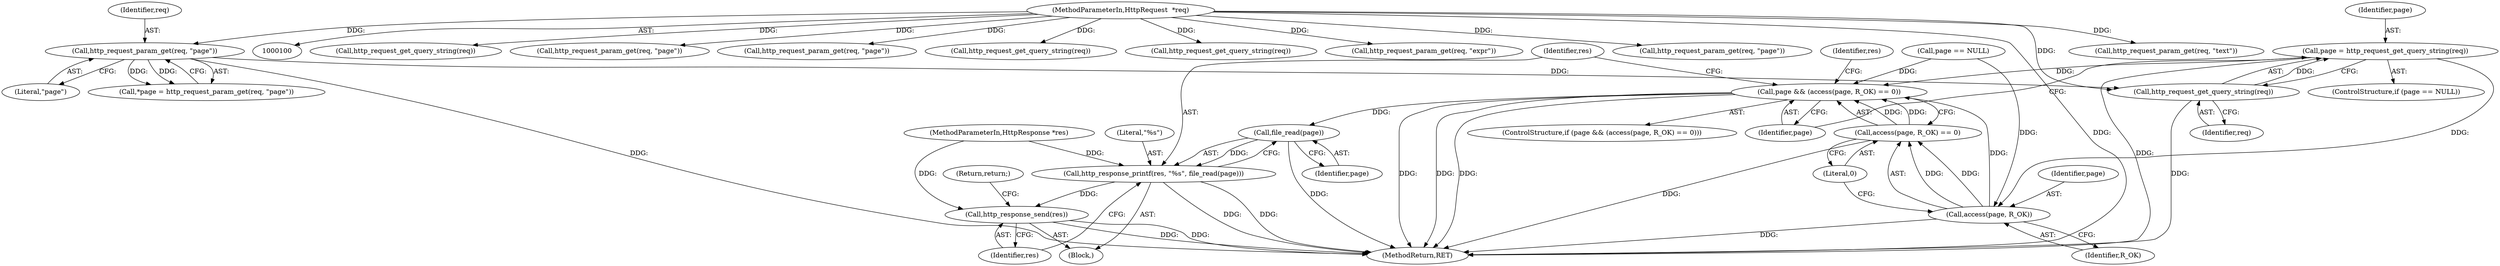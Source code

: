 digraph "0_didiwiki_5e5c796617e1712905dc5462b94bd5e6c08d15ea_0@pointer" {
"1000131" [label="(Call,page = http_request_get_query_string(req))"];
"1000133" [label="(Call,http_request_get_query_string(req))"];
"1000124" [label="(Call,http_request_param_get(req, \"page\"))"];
"1000101" [label="(MethodParameterIn,HttpRequest  *req)"];
"1000136" [label="(Call,page && (access(page, R_OK) == 0))"];
"1000147" [label="(Call,file_read(page))"];
"1000144" [label="(Call,http_response_printf(res, \"%s\", file_read(page)))"];
"1000149" [label="(Call,http_response_send(res))"];
"1000139" [label="(Call,access(page, R_OK))"];
"1000138" [label="(Call,access(page, R_OK) == 0)"];
"1000354" [label="(MethodReturn,RET)"];
"1000101" [label="(MethodParameterIn,HttpRequest  *req)"];
"1000141" [label="(Identifier,R_OK)"];
"1000294" [label="(Call,http_request_get_query_string(req))"];
"1000142" [label="(Literal,0)"];
"1000138" [label="(Call,access(page, R_OK) == 0)"];
"1000140" [label="(Identifier,page)"];
"1000136" [label="(Call,page && (access(page, R_OK) == 0))"];
"1000203" [label="(Call,http_request_param_get(req, \"page\"))"];
"1000135" [label="(ControlStructure,if (page && (access(page, R_OK) == 0)))"];
"1000150" [label="(Identifier,res)"];
"1000151" [label="(Return,return;)"];
"1000124" [label="(Call,http_request_param_get(req, \"page\"))"];
"1000147" [label="(Call,file_read(page))"];
"1000131" [label="(Call,page = http_request_get_query_string(req))"];
"1000133" [label="(Call,http_request_get_query_string(req))"];
"1000134" [label="(Identifier,req)"];
"1000145" [label="(Identifier,res)"];
"1000149" [label="(Call,http_response_send(res))"];
"1000122" [label="(Call,*page = http_request_param_get(req, \"page\"))"];
"1000128" [label="(Call,page == NULL)"];
"1000126" [label="(Literal,\"page\")"];
"1000238" [label="(Call,http_request_param_get(req, \"page\"))"];
"1000345" [label="(Identifier,res)"];
"1000102" [label="(MethodParameterIn,HttpResponse *res)"];
"1000125" [label="(Identifier,req)"];
"1000132" [label="(Identifier,page)"];
"1000139" [label="(Call,access(page, R_OK))"];
"1000212" [label="(Call,http_request_get_query_string(req))"];
"1000137" [label="(Identifier,page)"];
"1000127" [label="(ControlStructure,if (page == NULL))"];
"1000247" [label="(Call,http_request_get_query_string(req))"];
"1000285" [label="(Call,http_request_param_get(req, \"expr\"))"];
"1000148" [label="(Identifier,page)"];
"1000146" [label="(Literal,\"%s\")"];
"1000143" [label="(Block,)"];
"1000179" [label="(Call,http_request_param_get(req, \"page\"))"];
"1000172" [label="(Call,http_request_param_get(req, \"text\"))"];
"1000144" [label="(Call,http_response_printf(res, \"%s\", file_read(page)))"];
"1000131" -> "1000127"  [label="AST: "];
"1000131" -> "1000133"  [label="CFG: "];
"1000132" -> "1000131"  [label="AST: "];
"1000133" -> "1000131"  [label="AST: "];
"1000137" -> "1000131"  [label="CFG: "];
"1000131" -> "1000354"  [label="DDG: "];
"1000133" -> "1000131"  [label="DDG: "];
"1000131" -> "1000136"  [label="DDG: "];
"1000131" -> "1000139"  [label="DDG: "];
"1000133" -> "1000134"  [label="CFG: "];
"1000134" -> "1000133"  [label="AST: "];
"1000133" -> "1000354"  [label="DDG: "];
"1000124" -> "1000133"  [label="DDG: "];
"1000101" -> "1000133"  [label="DDG: "];
"1000124" -> "1000122"  [label="AST: "];
"1000124" -> "1000126"  [label="CFG: "];
"1000125" -> "1000124"  [label="AST: "];
"1000126" -> "1000124"  [label="AST: "];
"1000122" -> "1000124"  [label="CFG: "];
"1000124" -> "1000354"  [label="DDG: "];
"1000124" -> "1000122"  [label="DDG: "];
"1000124" -> "1000122"  [label="DDG: "];
"1000101" -> "1000124"  [label="DDG: "];
"1000101" -> "1000100"  [label="AST: "];
"1000101" -> "1000354"  [label="DDG: "];
"1000101" -> "1000172"  [label="DDG: "];
"1000101" -> "1000179"  [label="DDG: "];
"1000101" -> "1000203"  [label="DDG: "];
"1000101" -> "1000212"  [label="DDG: "];
"1000101" -> "1000238"  [label="DDG: "];
"1000101" -> "1000247"  [label="DDG: "];
"1000101" -> "1000285"  [label="DDG: "];
"1000101" -> "1000294"  [label="DDG: "];
"1000136" -> "1000135"  [label="AST: "];
"1000136" -> "1000137"  [label="CFG: "];
"1000136" -> "1000138"  [label="CFG: "];
"1000137" -> "1000136"  [label="AST: "];
"1000138" -> "1000136"  [label="AST: "];
"1000145" -> "1000136"  [label="CFG: "];
"1000345" -> "1000136"  [label="CFG: "];
"1000136" -> "1000354"  [label="DDG: "];
"1000136" -> "1000354"  [label="DDG: "];
"1000136" -> "1000354"  [label="DDG: "];
"1000139" -> "1000136"  [label="DDG: "];
"1000128" -> "1000136"  [label="DDG: "];
"1000138" -> "1000136"  [label="DDG: "];
"1000138" -> "1000136"  [label="DDG: "];
"1000136" -> "1000147"  [label="DDG: "];
"1000147" -> "1000144"  [label="AST: "];
"1000147" -> "1000148"  [label="CFG: "];
"1000148" -> "1000147"  [label="AST: "];
"1000144" -> "1000147"  [label="CFG: "];
"1000147" -> "1000354"  [label="DDG: "];
"1000147" -> "1000144"  [label="DDG: "];
"1000144" -> "1000143"  [label="AST: "];
"1000145" -> "1000144"  [label="AST: "];
"1000146" -> "1000144"  [label="AST: "];
"1000150" -> "1000144"  [label="CFG: "];
"1000144" -> "1000354"  [label="DDG: "];
"1000144" -> "1000354"  [label="DDG: "];
"1000102" -> "1000144"  [label="DDG: "];
"1000144" -> "1000149"  [label="DDG: "];
"1000149" -> "1000143"  [label="AST: "];
"1000149" -> "1000150"  [label="CFG: "];
"1000150" -> "1000149"  [label="AST: "];
"1000151" -> "1000149"  [label="CFG: "];
"1000149" -> "1000354"  [label="DDG: "];
"1000149" -> "1000354"  [label="DDG: "];
"1000102" -> "1000149"  [label="DDG: "];
"1000139" -> "1000138"  [label="AST: "];
"1000139" -> "1000141"  [label="CFG: "];
"1000140" -> "1000139"  [label="AST: "];
"1000141" -> "1000139"  [label="AST: "];
"1000142" -> "1000139"  [label="CFG: "];
"1000139" -> "1000354"  [label="DDG: "];
"1000139" -> "1000138"  [label="DDG: "];
"1000139" -> "1000138"  [label="DDG: "];
"1000128" -> "1000139"  [label="DDG: "];
"1000138" -> "1000142"  [label="CFG: "];
"1000142" -> "1000138"  [label="AST: "];
"1000138" -> "1000354"  [label="DDG: "];
}
